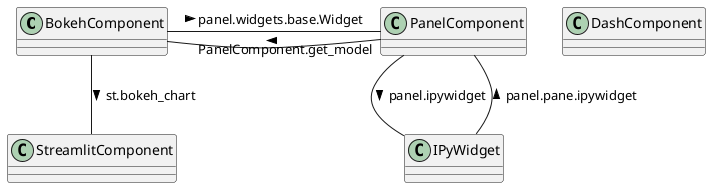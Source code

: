 @startuml

class BokehComponent
class DashComponent
class IPyWidget
class PanelComponent
class StreamlitComponent

BokehComponent - PanelComponent : panel.widgets.base.Widget >
PanelComponent - BokehComponent : "PanelComponent.get_model" >

PanelComponent -- IPyWidget : panel.ipywidget >
IPyWidget -- PanelComponent : panel.pane.ipywidget >

BokehComponent -- StreamlitComponent : st.bokeh_chart >

@enduml